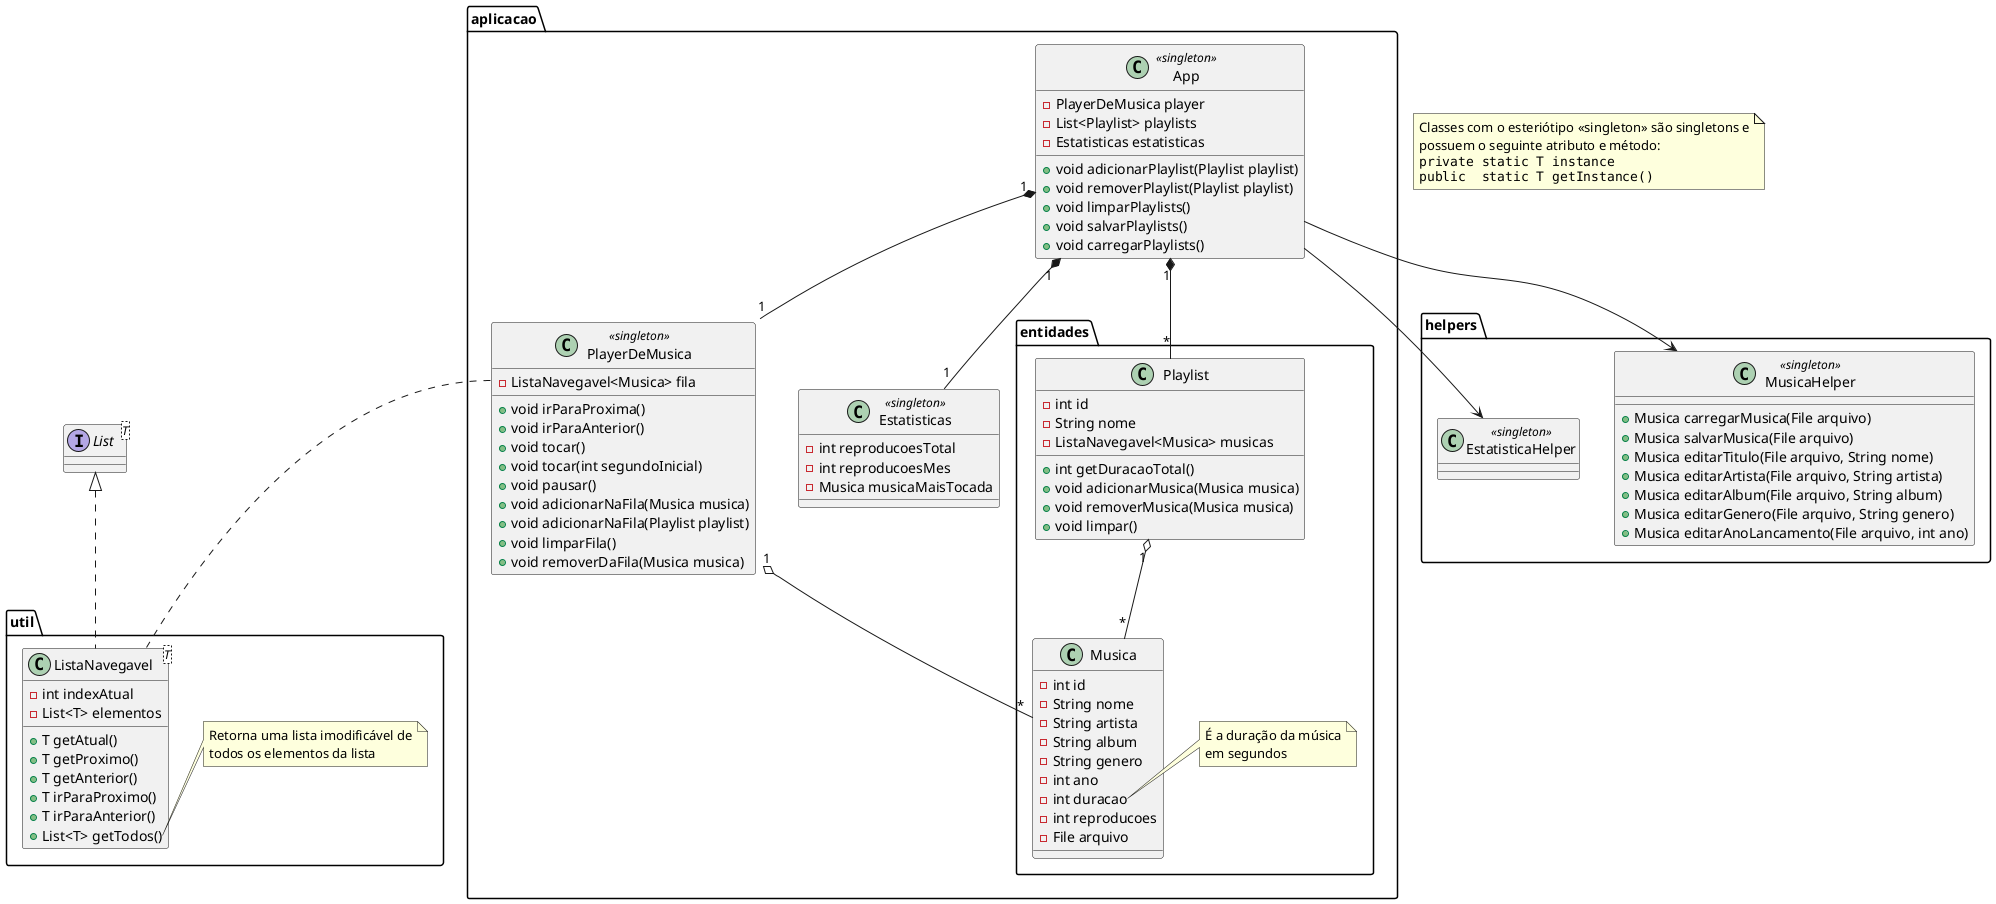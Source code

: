 @startuml

interface List<T>

package aplicacao {

    class App<<singleton>> {
        - PlayerDeMusica player
        - List<Playlist> playlists
        - Estatisticas estatisticas
        + void adicionarPlaylist(Playlist playlist)
        + void removerPlaylist(Playlist playlist)
        + void limparPlaylists()
        + void salvarPlaylists()
        + void carregarPlaylists()
    }

    class PlayerDeMusica<<singleton>> {
        - ListaNavegavel<Musica> fila
        + void irParaProxima()
        + void irParaAnterior()
        + void tocar()
        + void tocar(int segundoInicial)
        + void pausar()
        + void adicionarNaFila(Musica musica)
        + void adicionarNaFila(Playlist playlist)
        + void limparFila()
        + void removerDaFila(Musica musica)
    }

    class Estatisticas<<singleton>> {
        - int reproducoesTotal
        - int reproducoesMes
        - Musica musicaMaisTocada
    }

    package entidades {

        class Musica {
            - int id
            - String nome
            - String artista
            - String album
            - String genero
            - int ano
            - int duracao
            - int reproducoes
            - File arquivo
        }

        note right of Musica::duracao
         É a duração da música
         em segundos
        end note

        class Playlist {
            - int id
            - String nome
            - ListaNavegavel<Musica> musicas
            + int getDuracaoTotal()
            + void adicionarMusica(Musica musica)
            + void removerMusica(Musica musica)
            + void limpar()
        }
    }

}

package helpers {

    class MusicaHelper<<singleton>> {
        + Musica carregarMusica(File arquivo)
        + Musica salvarMusica(File arquivo)
        + Musica editarTitulo(File arquivo, String nome)
        + Musica editarArtista(File arquivo, String artista)
        + Musica editarAlbum(File arquivo, String album)
        + Musica editarGenero(File arquivo, String genero)
        + Musica editarAnoLancamento(File arquivo, int ano)
    }

    class EstatisticaHelper<<singleton>> {

    }

}

package util {

    class ListaNavegavel<T> implements .List<T> {
        - int indexAtual
        - List<T> elementos
        + T getAtual()
        + T getProximo()
        + T getAnterior()
        + T irParaProximo()
        + T irParaAnterior()
        + List<T> getTodos()
    }

    note right of ListaNavegavel::getTodos
     Retorna uma lista imodificável de
     todos os elementos da lista
    end note

}

App "1" *-- "1" PlayerDeMusica
App "1" *-- "*" Playlist
App "1" *-- "1" Estatisticas
App --> MusicaHelper
App --> EstatisticaHelper
PlayerDeMusica "1" o-- "*" Musica
PlayerDeMusica::fila .. ListaNavegavel
Playlist "1" o-- "*" Musica

note as NotaSingleton
    Classes com o esteriótipo <<singleton>> são singletons e
    possuem o seguinte atributo e método:
    <code>
    private static T instance
    public  static T getInstance()
    </code>
end note
@enduml